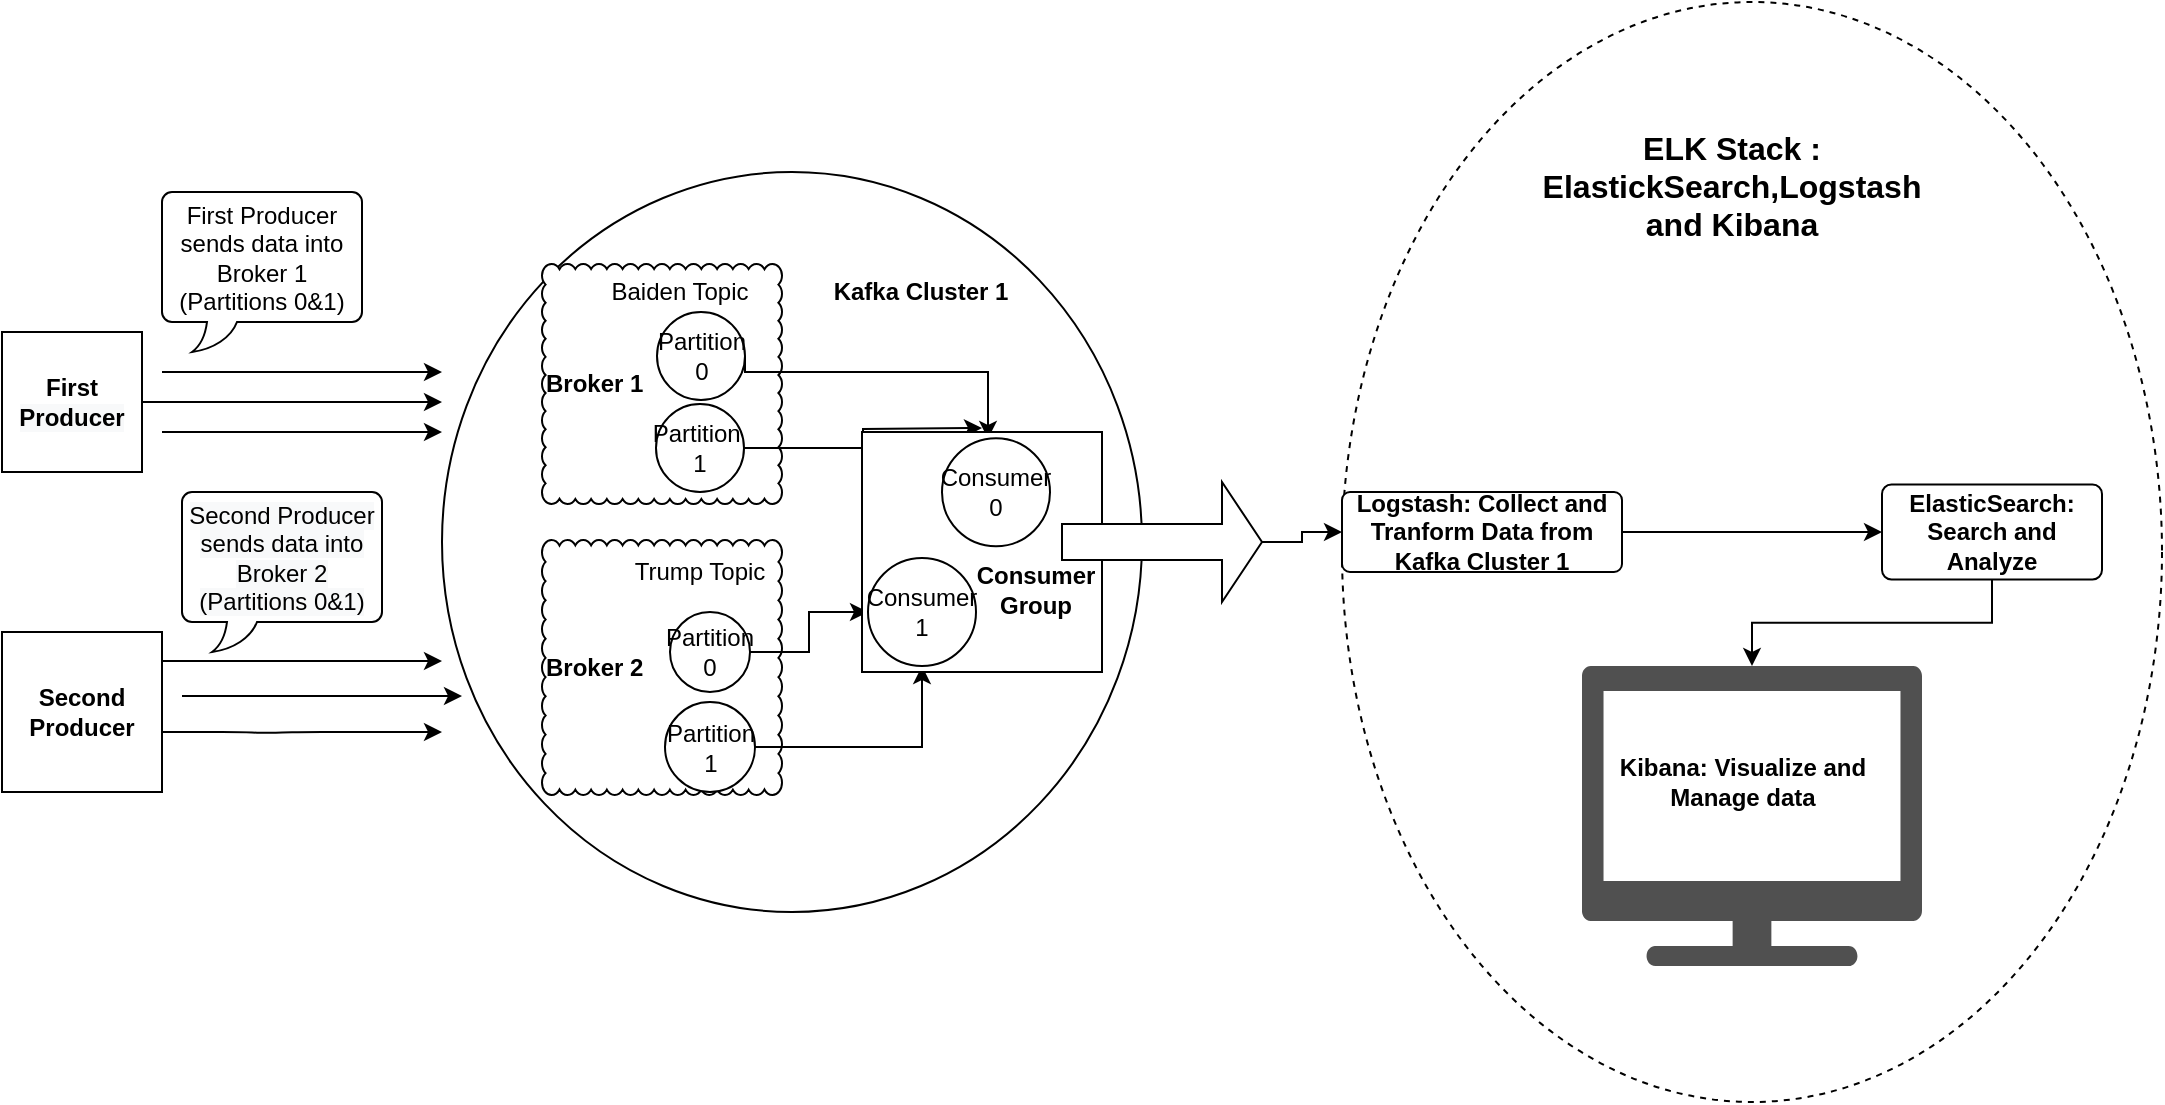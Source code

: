 <mxfile version="13.9.1" type="github">
  <diagram id="X_Q50odmZpth2JMuDkEg" name="Page-1">
    <mxGraphModel dx="1038" dy="1717" grid="1" gridSize="10" guides="1" tooltips="1" connect="1" arrows="1" fold="1" page="1" pageScale="1" pageWidth="827" pageHeight="1169" math="0" shadow="0">
      <root>
        <mxCell id="0" />
        <mxCell id="1" parent="0" />
        <mxCell id="X53Lztg_E4oeJ3vxmzHu-43" style="edgeStyle=orthogonalEdgeStyle;rounded=0;orthogonalLoop=1;jettySize=auto;html=1;" parent="1" source="X53Lztg_E4oeJ3vxmzHu-20" edge="1">
          <mxGeometry relative="1" as="geometry">
            <mxPoint x="260" y="105" as="targetPoint" />
          </mxGeometry>
        </mxCell>
        <mxCell id="X53Lztg_E4oeJ3vxmzHu-20" value="&lt;b&gt;&lt;font face=&quot;helvetica&quot;&gt;First&lt;/font&gt;&lt;br style=&quot;color: rgb(0 , 0 , 0) ; font-family: &amp;#34;helvetica&amp;#34; ; font-size: 12px ; font-style: normal ; letter-spacing: normal ; text-align: center ; text-indent: 0px ; text-transform: none ; word-spacing: 0px ; background-color: rgb(248 , 249 , 250)&quot;&gt;&lt;span style=&quot;color: rgb(0 , 0 , 0) ; font-family: &amp;#34;helvetica&amp;#34; ; font-size: 12px ; font-style: normal ; letter-spacing: normal ; text-align: center ; text-indent: 0px ; text-transform: none ; word-spacing: 0px ; background-color: rgb(248 , 249 , 250) ; display: inline ; float: none&quot;&gt;Producer&lt;/span&gt;&lt;/b&gt;" style="whiteSpace=wrap;html=1;aspect=fixed;" parent="1" vertex="1">
          <mxGeometry x="40" y="70" width="70" height="70" as="geometry" />
        </mxCell>
        <mxCell id="X53Lztg_E4oeJ3vxmzHu-21" value="&lt;b&gt;Second&lt;br&gt;Producer&lt;/b&gt;" style="whiteSpace=wrap;html=1;aspect=fixed;" parent="1" vertex="1">
          <mxGeometry x="40" y="220" width="80" height="80" as="geometry" />
        </mxCell>
        <mxCell id="X53Lztg_E4oeJ3vxmzHu-24" value="" style="ellipse;whiteSpace=wrap;html=1;" parent="1" vertex="1">
          <mxGeometry x="260" y="-10" width="350" height="370" as="geometry" />
        </mxCell>
        <mxCell id="X53Lztg_E4oeJ3vxmzHu-25" value="&lt;b&gt;Broker 1&lt;/b&gt;" style="whiteSpace=wrap;html=1;shape=mxgraph.basic.cloud_rect;align=left;" parent="1" vertex="1">
          <mxGeometry x="310" y="36" width="120" height="120" as="geometry" />
        </mxCell>
        <mxCell id="X53Lztg_E4oeJ3vxmzHu-26" value="&lt;b&gt;Broker 2&lt;/b&gt;" style="whiteSpace=wrap;html=1;shape=mxgraph.basic.cloud_rect;align=left;" parent="1" vertex="1">
          <mxGeometry x="310" y="174" width="120" height="127.5" as="geometry" />
        </mxCell>
        <mxCell id="X53Lztg_E4oeJ3vxmzHu-83" style="edgeStyle=orthogonalEdgeStyle;rounded=0;orthogonalLoop=1;jettySize=auto;html=1;" parent="1" source="X53Lztg_E4oeJ3vxmzHu-27" target="X53Lztg_E4oeJ3vxmzHu-77" edge="1">
          <mxGeometry relative="1" as="geometry" />
        </mxCell>
        <mxCell id="X53Lztg_E4oeJ3vxmzHu-27" value="Partition&lt;br&gt;1" style="ellipse;whiteSpace=wrap;html=1;aspect=fixed;" parent="1" vertex="1">
          <mxGeometry x="371.5" y="255" width="45" height="45" as="geometry" />
        </mxCell>
        <mxCell id="X53Lztg_E4oeJ3vxmzHu-79" style="edgeStyle=orthogonalEdgeStyle;rounded=0;orthogonalLoop=1;jettySize=auto;html=1;exitX=1;exitY=0.5;exitDx=0;exitDy=0;" parent="1" source="X53Lztg_E4oeJ3vxmzHu-28" target="X53Lztg_E4oeJ3vxmzHu-78" edge="1">
          <mxGeometry relative="1" as="geometry">
            <Array as="points">
              <mxPoint x="412" y="90" />
              <mxPoint x="533" y="90" />
            </Array>
          </mxGeometry>
        </mxCell>
        <mxCell id="X53Lztg_E4oeJ3vxmzHu-28" value="Partition&lt;br&gt;0" style="ellipse;whiteSpace=wrap;html=1;aspect=fixed;" parent="1" vertex="1">
          <mxGeometry x="367.5" y="60.0" width="44" height="44" as="geometry" />
        </mxCell>
        <mxCell id="X53Lztg_E4oeJ3vxmzHu-81" style="edgeStyle=orthogonalEdgeStyle;rounded=0;orthogonalLoop=1;jettySize=auto;html=1;" parent="1" source="X53Lztg_E4oeJ3vxmzHu-29" edge="1">
          <mxGeometry relative="1" as="geometry">
            <mxPoint x="530" y="118" as="targetPoint" />
          </mxGeometry>
        </mxCell>
        <mxCell id="X53Lztg_E4oeJ3vxmzHu-29" value="Partition&amp;nbsp;&lt;br&gt;1" style="ellipse;whiteSpace=wrap;html=1;aspect=fixed;" parent="1" vertex="1">
          <mxGeometry x="367" y="106" width="44" height="44" as="geometry" />
        </mxCell>
        <mxCell id="X53Lztg_E4oeJ3vxmzHu-82" style="edgeStyle=orthogonalEdgeStyle;rounded=0;orthogonalLoop=1;jettySize=auto;html=1;" parent="1" source="X53Lztg_E4oeJ3vxmzHu-30" target="X53Lztg_E4oeJ3vxmzHu-77" edge="1">
          <mxGeometry relative="1" as="geometry" />
        </mxCell>
        <mxCell id="X53Lztg_E4oeJ3vxmzHu-30" value="Partition&lt;br&gt;0" style="ellipse;whiteSpace=wrap;html=1;aspect=fixed;" parent="1" vertex="1">
          <mxGeometry x="374" y="210" width="40" height="40" as="geometry" />
        </mxCell>
        <mxCell id="X53Lztg_E4oeJ3vxmzHu-39" value="" style="endArrow=classic;html=1;" parent="1" edge="1">
          <mxGeometry width="50" height="50" relative="1" as="geometry">
            <mxPoint x="120" y="90" as="sourcePoint" />
            <mxPoint x="260" y="90" as="targetPoint" />
          </mxGeometry>
        </mxCell>
        <mxCell id="X53Lztg_E4oeJ3vxmzHu-41" value="" style="endArrow=classic;html=1;" parent="1" edge="1">
          <mxGeometry width="50" height="50" relative="1" as="geometry">
            <mxPoint x="120" y="120" as="sourcePoint" />
            <mxPoint x="260" y="120" as="targetPoint" />
            <Array as="points">
              <mxPoint x="160" y="120" />
              <mxPoint x="190" y="120" />
            </Array>
          </mxGeometry>
        </mxCell>
        <mxCell id="X53Lztg_E4oeJ3vxmzHu-47" value="" style="endArrow=classic;html=1;" parent="1" edge="1">
          <mxGeometry width="50" height="50" relative="1" as="geometry">
            <mxPoint x="120" y="234.5" as="sourcePoint" />
            <mxPoint x="260" y="234.5" as="targetPoint" />
            <Array as="points">
              <mxPoint x="160" y="234.5" />
            </Array>
          </mxGeometry>
        </mxCell>
        <mxCell id="X53Lztg_E4oeJ3vxmzHu-48" value="" style="endArrow=classic;html=1;" parent="1" edge="1">
          <mxGeometry width="50" height="50" relative="1" as="geometry">
            <mxPoint x="130" y="252" as="sourcePoint" />
            <mxPoint x="270" y="252" as="targetPoint" />
            <Array as="points">
              <mxPoint x="170" y="252" />
              <mxPoint x="200" y="252" />
            </Array>
          </mxGeometry>
        </mxCell>
        <mxCell id="X53Lztg_E4oeJ3vxmzHu-49" value="" style="endArrow=classic;html=1;" parent="1" edge="1">
          <mxGeometry width="50" height="50" relative="1" as="geometry">
            <mxPoint x="120" y="270" as="sourcePoint" />
            <mxPoint x="260" y="270" as="targetPoint" />
            <Array as="points">
              <mxPoint x="160" y="270" />
              <mxPoint x="170" y="270.5" />
              <mxPoint x="190" y="270" />
            </Array>
          </mxGeometry>
        </mxCell>
        <mxCell id="X53Lztg_E4oeJ3vxmzHu-64" value="First Producer&lt;br&gt;sends data into Broker 1 (Partitions 0&amp;amp;1)" style="whiteSpace=wrap;html=1;shape=mxgraph.basic.roundRectCallout;dx=30;dy=15;size=5;boundedLbl=1;" parent="1" vertex="1">
          <mxGeometry x="120" width="100" height="80" as="geometry" />
        </mxCell>
        <mxCell id="X53Lztg_E4oeJ3vxmzHu-65" value="&lt;span style=&quot;color: rgb(0 , 0 , 0) ; font-family: &amp;#34;helvetica&amp;#34; ; font-size: 12px ; font-style: normal ; font-weight: 400 ; letter-spacing: normal ; text-indent: 0px ; text-transform: none ; word-spacing: 0px ; background-color: rgb(248 , 249 , 250) ; display: inline ; float: none&quot;&gt;Second Producer&lt;/span&gt;&lt;br style=&quot;color: rgb(0 , 0 , 0) ; font-family: &amp;#34;helvetica&amp;#34; ; font-size: 12px ; font-style: normal ; font-weight: 400 ; letter-spacing: normal ; text-indent: 0px ; text-transform: none ; word-spacing: 0px ; background-color: rgb(248 , 249 , 250)&quot;&gt;&lt;span style=&quot;color: rgb(0 , 0 , 0) ; font-family: &amp;#34;helvetica&amp;#34; ; font-size: 12px ; font-style: normal ; font-weight: 400 ; letter-spacing: normal ; text-indent: 0px ; text-transform: none ; word-spacing: 0px ; background-color: rgb(248 , 249 , 250) ; display: inline ; float: none&quot;&gt;sends data into Broker 2 (Partitions 0&amp;amp;1)&lt;/span&gt;" style="whiteSpace=wrap;html=1;shape=mxgraph.basic.roundRectCallout;dx=30;dy=15;size=5;boundedLbl=1;direction=east;" parent="1" vertex="1">
          <mxGeometry x="130" y="150" width="100" height="80" as="geometry" />
        </mxCell>
        <mxCell id="X53Lztg_E4oeJ3vxmzHu-76" value="&lt;div style=&quot;text-align: left&quot;&gt;&lt;br&gt;&lt;/div&gt;&lt;div style=&quot;text-align: left&quot;&gt;&lt;br&gt;&lt;/div&gt;" style="whiteSpace=wrap;html=1;aspect=fixed;" parent="1" vertex="1">
          <mxGeometry x="470" y="120" width="120" height="120" as="geometry" />
        </mxCell>
        <mxCell id="X53Lztg_E4oeJ3vxmzHu-77" value="Consumer&lt;br&gt;1" style="ellipse;whiteSpace=wrap;html=1;aspect=fixed;" parent="1" vertex="1">
          <mxGeometry x="473" y="183" width="54" height="54" as="geometry" />
        </mxCell>
        <mxCell id="X53Lztg_E4oeJ3vxmzHu-78" value="Consumer&lt;br&gt;0" style="ellipse;whiteSpace=wrap;html=1;aspect=fixed;" parent="1" vertex="1">
          <mxGeometry x="510" y="123.13" width="54" height="54" as="geometry" />
        </mxCell>
        <mxCell id="X53Lztg_E4oeJ3vxmzHu-88" value="Trump Topic" style="text;html=1;strokeColor=none;fillColor=none;align=center;verticalAlign=middle;whiteSpace=wrap;rounded=0;" parent="1" vertex="1">
          <mxGeometry x="348" y="180" width="82" height="20" as="geometry" />
        </mxCell>
        <mxCell id="X53Lztg_E4oeJ3vxmzHu-89" value="Baiden Topic" style="text;html=1;strokeColor=none;fillColor=none;align=center;verticalAlign=middle;whiteSpace=wrap;rounded=0;" parent="1" vertex="1">
          <mxGeometry x="338" y="40" width="82" height="20" as="geometry" />
        </mxCell>
        <mxCell id="eUZKk4hGMfm04uZvICXP-9" style="edgeStyle=orthogonalEdgeStyle;rounded=0;orthogonalLoop=1;jettySize=auto;html=1;" parent="1" source="X53Lztg_E4oeJ3vxmzHu-90" target="eUZKk4hGMfm04uZvICXP-4" edge="1">
          <mxGeometry relative="1" as="geometry" />
        </mxCell>
        <mxCell id="X53Lztg_E4oeJ3vxmzHu-90" value="" style="shape=singleArrow;whiteSpace=wrap;html=1;" parent="1" vertex="1">
          <mxGeometry x="570" y="145" width="100" height="60" as="geometry" />
        </mxCell>
        <mxCell id="X53Lztg_E4oeJ3vxmzHu-95" value="&lt;b&gt;Kafka Cluster 1&lt;/b&gt;" style="text;html=1;strokeColor=none;fillColor=none;align=center;verticalAlign=middle;whiteSpace=wrap;rounded=0;" parent="1" vertex="1">
          <mxGeometry x="420" y="30" width="159" height="40" as="geometry" />
        </mxCell>
        <mxCell id="0n7xJp_ahOCJjkOmX9ON-1" value="&lt;b&gt;Consumer Group&lt;/b&gt;" style="text;html=1;strokeColor=none;fillColor=none;align=center;verticalAlign=middle;whiteSpace=wrap;rounded=0;" parent="1" vertex="1">
          <mxGeometry x="527" y="166" width="60" height="66.87" as="geometry" />
        </mxCell>
        <mxCell id="eUZKk4hGMfm04uZvICXP-1" value="" style="ellipse;whiteSpace=wrap;html=1;align=center;dashed=1;" parent="1" vertex="1">
          <mxGeometry x="710" y="-95" width="410" height="550" as="geometry" />
        </mxCell>
        <mxCell id="eUZKk4hGMfm04uZvICXP-2" value="&lt;b&gt;&lt;font style=&quot;font-size: 16px&quot;&gt;ELK Stack : ElastickSearch,Logstash and Kibana&lt;/font&gt;&lt;/b&gt;" style="text;html=1;strokeColor=none;fillColor=none;align=center;verticalAlign=middle;whiteSpace=wrap;rounded=0;" parent="1" vertex="1">
          <mxGeometry x="820" y="-43" width="170" height="80" as="geometry" />
        </mxCell>
        <mxCell id="eUZKk4hGMfm04uZvICXP-3" style="edgeStyle=orthogonalEdgeStyle;rounded=0;orthogonalLoop=1;jettySize=auto;html=1;" parent="1" source="eUZKk4hGMfm04uZvICXP-4" target="eUZKk4hGMfm04uZvICXP-6" edge="1">
          <mxGeometry relative="1" as="geometry" />
        </mxCell>
        <mxCell id="eUZKk4hGMfm04uZvICXP-4" value="&lt;b&gt;Logstash: Collect and Tranform Data from Kafka Cluster 1&lt;/b&gt;" style="rounded=1;arcSize=10;whiteSpace=wrap;html=1;align=center;" parent="1" vertex="1">
          <mxGeometry x="710" y="150" width="140" height="40" as="geometry" />
        </mxCell>
        <mxCell id="eUZKk4hGMfm04uZvICXP-5" style="edgeStyle=orthogonalEdgeStyle;rounded=0;orthogonalLoop=1;jettySize=auto;html=1;" parent="1" source="eUZKk4hGMfm04uZvICXP-6" target="eUZKk4hGMfm04uZvICXP-7" edge="1">
          <mxGeometry relative="1" as="geometry" />
        </mxCell>
        <mxCell id="eUZKk4hGMfm04uZvICXP-6" value="&lt;b&gt;ElasticSearch: Search and Analyze&lt;/b&gt;" style="rounded=1;arcSize=10;whiteSpace=wrap;html=1;align=center;" parent="1" vertex="1">
          <mxGeometry x="980" y="146.25" width="110" height="47.5" as="geometry" />
        </mxCell>
        <mxCell id="eUZKk4hGMfm04uZvICXP-7" value="" style="pointerEvents=1;shadow=0;dashed=0;html=1;strokeColor=none;fillColor=#505050;labelPosition=center;verticalLabelPosition=bottom;verticalAlign=top;outlineConnect=0;align=center;shape=mxgraph.office.devices.tv;" parent="1" vertex="1">
          <mxGeometry x="830" y="237" width="170" height="150" as="geometry" />
        </mxCell>
        <mxCell id="eUZKk4hGMfm04uZvICXP-8" value="&lt;b&gt;Kibana: Visualize and Manage data&lt;/b&gt;" style="text;html=1;strokeColor=none;fillColor=none;align=center;verticalAlign=middle;whiteSpace=wrap;rounded=0;" parent="1" vertex="1">
          <mxGeometry x="831" y="272" width="159" height="45" as="geometry" />
        </mxCell>
      </root>
    </mxGraphModel>
  </diagram>
</mxfile>
